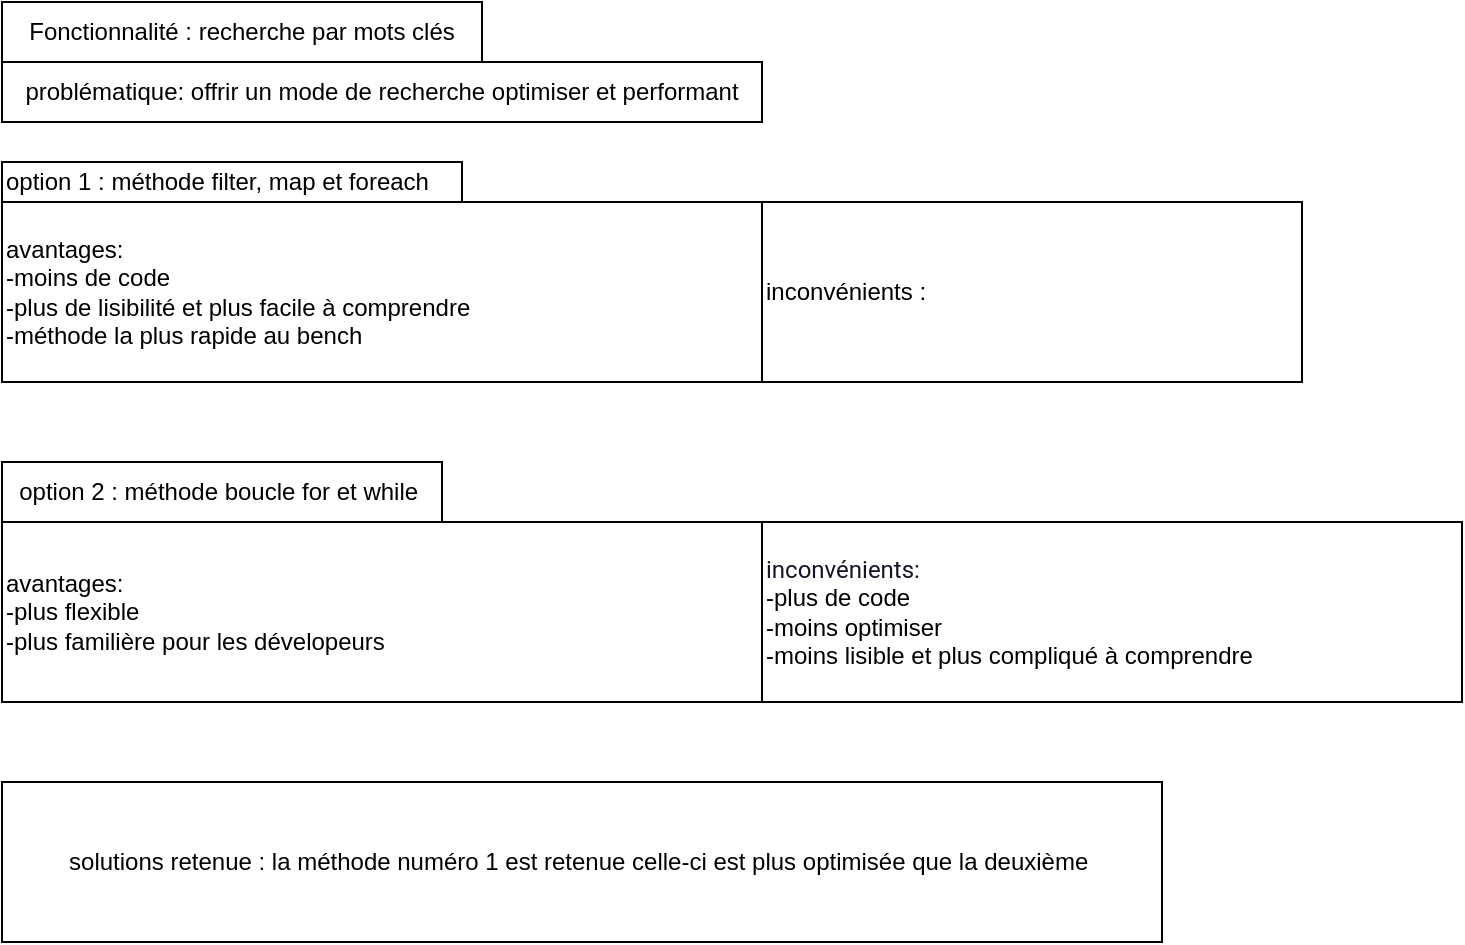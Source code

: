 <mxfile version="22.0.8" type="github">
  <diagram name="Page-1" id="yE9tuMjjzbdsiVKarMhN">
    <mxGraphModel dx="1050" dy="579" grid="1" gridSize="10" guides="1" tooltips="1" connect="1" arrows="1" fold="1" page="1" pageScale="1" pageWidth="827" pageHeight="1169" math="0" shadow="0">
      <root>
        <mxCell id="0" />
        <mxCell id="1" parent="0" />
        <mxCell id="lmp-GdL6mwtjaxK06hks-1" value="Fonctionnalité : recherche par mots clés" style="whiteSpace=wrap;html=1;" vertex="1" parent="1">
          <mxGeometry x="20" y="20" width="240" height="30" as="geometry" />
        </mxCell>
        <mxCell id="lmp-GdL6mwtjaxK06hks-2" value="problématique: offrir un mode de recherche optimiser et performant" style="rounded=0;whiteSpace=wrap;html=1;" vertex="1" parent="1">
          <mxGeometry x="20" y="50" width="380" height="30" as="geometry" />
        </mxCell>
        <mxCell id="lmp-GdL6mwtjaxK06hks-5" value="option 1 : méthode filter, map et foreach" style="rounded=0;whiteSpace=wrap;html=1;align=left;" vertex="1" parent="1">
          <mxGeometry x="20" y="100" width="230" height="20" as="geometry" />
        </mxCell>
        <mxCell id="lmp-GdL6mwtjaxK06hks-6" value="avantages:&lt;br&gt;-moins de code&lt;br&gt;-plus de lisibilité et plus facile à comprendre&amp;nbsp;&lt;br&gt;-méthode la plus rapide au bench" style="rounded=0;whiteSpace=wrap;html=1;align=left;" vertex="1" parent="1">
          <mxGeometry x="20" y="120" width="380" height="90" as="geometry" />
        </mxCell>
        <mxCell id="lmp-GdL6mwtjaxK06hks-7" value="option 2 : méthode boucle for et while&amp;nbsp;" style="rounded=0;whiteSpace=wrap;html=1;" vertex="1" parent="1">
          <mxGeometry x="20" y="250" width="220" height="30" as="geometry" />
        </mxCell>
        <mxCell id="lmp-GdL6mwtjaxK06hks-8" value="avantages:&lt;br&gt;-plus flexible&amp;nbsp;&lt;br&gt;-plus familière pour les dévelopeurs&amp;nbsp;" style="rounded=0;whiteSpace=wrap;html=1;align=left;" vertex="1" parent="1">
          <mxGeometry x="20" y="280" width="380" height="90" as="geometry" />
        </mxCell>
        <mxCell id="lmp-GdL6mwtjaxK06hks-9" value="inconvénients :" style="rounded=0;whiteSpace=wrap;html=1;align=left;" vertex="1" parent="1">
          <mxGeometry x="400" y="120" width="270" height="90" as="geometry" />
        </mxCell>
        <mxCell id="lmp-GdL6mwtjaxK06hks-10" value="&lt;font style=&quot;font-size: 12px;&quot;&gt;&lt;font style=&quot;font-size: 12px;&quot; face=&quot;Roboto, Helvetica Neue, sans-serif&quot; color=&quot;#151526&quot;&gt;&lt;span style=&quot;background-color: rgb(255, 255, 255);&quot;&gt;inconvénients:&lt;br&gt;&lt;/span&gt;&lt;/font&gt;-plus de code&lt;br&gt;-moins optimiser&lt;br&gt;-moins lisible et plus compliqué à comprendre&amp;nbsp;&lt;/font&gt;" style="rounded=0;whiteSpace=wrap;html=1;align=left;" vertex="1" parent="1">
          <mxGeometry x="400" y="280" width="350" height="90" as="geometry" />
        </mxCell>
        <mxCell id="lmp-GdL6mwtjaxK06hks-11" value="solutions retenue : la méthode numéro 1 est retenue celle-ci est plus optimisée que la deuxième&amp;nbsp;" style="rounded=0;whiteSpace=wrap;html=1;" vertex="1" parent="1">
          <mxGeometry x="20" y="410" width="580" height="80" as="geometry" />
        </mxCell>
      </root>
    </mxGraphModel>
  </diagram>
</mxfile>
